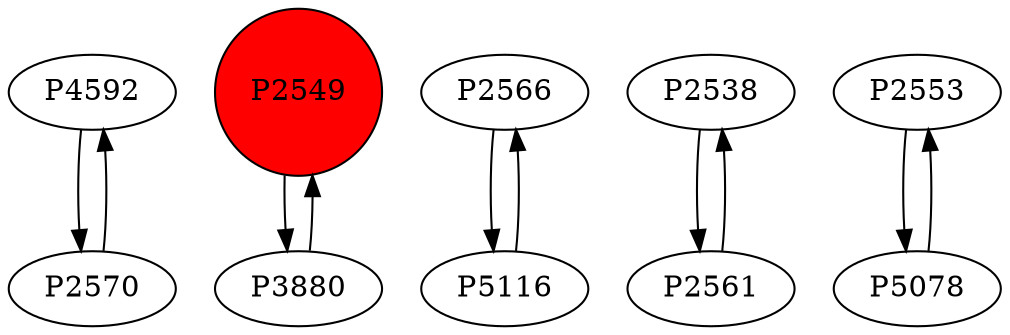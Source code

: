 digraph {
	P4592 -> P2570
	P2549 -> P3880
	P2566 -> P5116
	P2570 -> P4592
	P5116 -> P2566
	P2538 -> P2561
	P2553 -> P5078
	P5078 -> P2553
	P2561 -> P2538
	P3880 -> P2549
	P2549 [shape=circle]
	P2549 [style=filled]
	P2549 [fillcolor=red]
}
